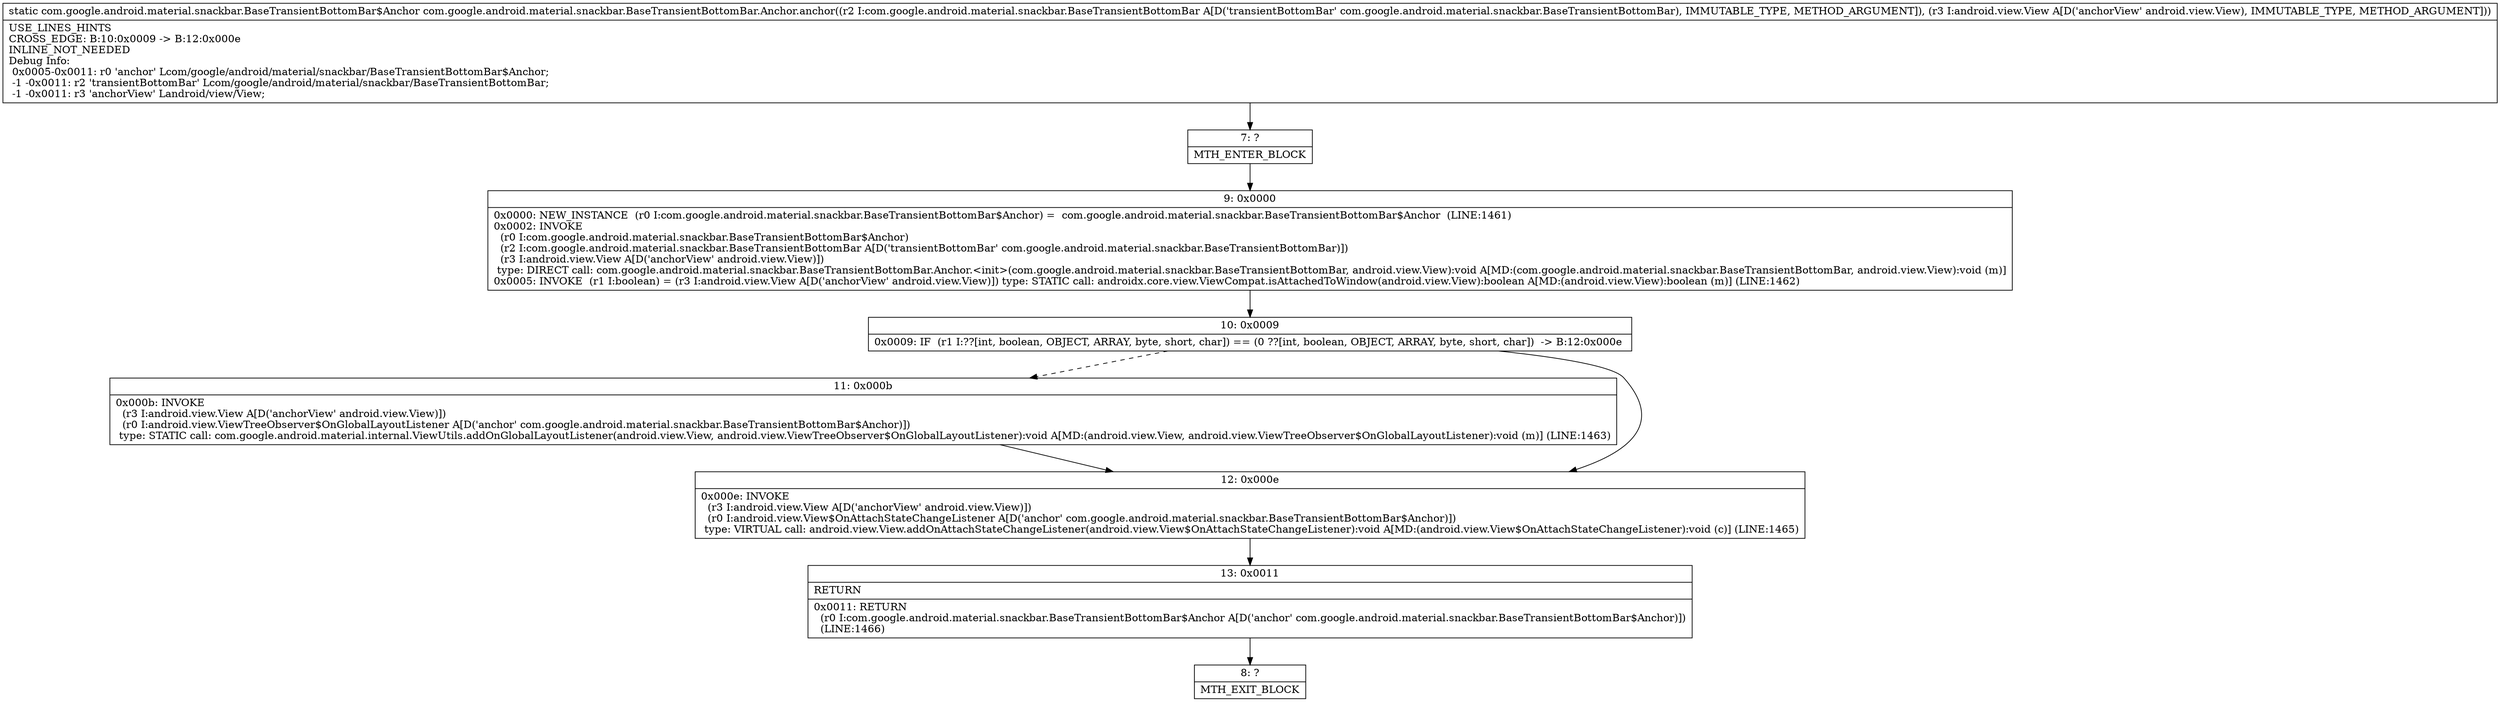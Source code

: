 digraph "CFG forcom.google.android.material.snackbar.BaseTransientBottomBar.Anchor.anchor(Lcom\/google\/android\/material\/snackbar\/BaseTransientBottomBar;Landroid\/view\/View;)Lcom\/google\/android\/material\/snackbar\/BaseTransientBottomBar$Anchor;" {
Node_7 [shape=record,label="{7\:\ ?|MTH_ENTER_BLOCK\l}"];
Node_9 [shape=record,label="{9\:\ 0x0000|0x0000: NEW_INSTANCE  (r0 I:com.google.android.material.snackbar.BaseTransientBottomBar$Anchor) =  com.google.android.material.snackbar.BaseTransientBottomBar$Anchor  (LINE:1461)\l0x0002: INVOKE  \l  (r0 I:com.google.android.material.snackbar.BaseTransientBottomBar$Anchor)\l  (r2 I:com.google.android.material.snackbar.BaseTransientBottomBar A[D('transientBottomBar' com.google.android.material.snackbar.BaseTransientBottomBar)])\l  (r3 I:android.view.View A[D('anchorView' android.view.View)])\l type: DIRECT call: com.google.android.material.snackbar.BaseTransientBottomBar.Anchor.\<init\>(com.google.android.material.snackbar.BaseTransientBottomBar, android.view.View):void A[MD:(com.google.android.material.snackbar.BaseTransientBottomBar, android.view.View):void (m)]\l0x0005: INVOKE  (r1 I:boolean) = (r3 I:android.view.View A[D('anchorView' android.view.View)]) type: STATIC call: androidx.core.view.ViewCompat.isAttachedToWindow(android.view.View):boolean A[MD:(android.view.View):boolean (m)] (LINE:1462)\l}"];
Node_10 [shape=record,label="{10\:\ 0x0009|0x0009: IF  (r1 I:??[int, boolean, OBJECT, ARRAY, byte, short, char]) == (0 ??[int, boolean, OBJECT, ARRAY, byte, short, char])  \-\> B:12:0x000e \l}"];
Node_11 [shape=record,label="{11\:\ 0x000b|0x000b: INVOKE  \l  (r3 I:android.view.View A[D('anchorView' android.view.View)])\l  (r0 I:android.view.ViewTreeObserver$OnGlobalLayoutListener A[D('anchor' com.google.android.material.snackbar.BaseTransientBottomBar$Anchor)])\l type: STATIC call: com.google.android.material.internal.ViewUtils.addOnGlobalLayoutListener(android.view.View, android.view.ViewTreeObserver$OnGlobalLayoutListener):void A[MD:(android.view.View, android.view.ViewTreeObserver$OnGlobalLayoutListener):void (m)] (LINE:1463)\l}"];
Node_12 [shape=record,label="{12\:\ 0x000e|0x000e: INVOKE  \l  (r3 I:android.view.View A[D('anchorView' android.view.View)])\l  (r0 I:android.view.View$OnAttachStateChangeListener A[D('anchor' com.google.android.material.snackbar.BaseTransientBottomBar$Anchor)])\l type: VIRTUAL call: android.view.View.addOnAttachStateChangeListener(android.view.View$OnAttachStateChangeListener):void A[MD:(android.view.View$OnAttachStateChangeListener):void (c)] (LINE:1465)\l}"];
Node_13 [shape=record,label="{13\:\ 0x0011|RETURN\l|0x0011: RETURN  \l  (r0 I:com.google.android.material.snackbar.BaseTransientBottomBar$Anchor A[D('anchor' com.google.android.material.snackbar.BaseTransientBottomBar$Anchor)])\l  (LINE:1466)\l}"];
Node_8 [shape=record,label="{8\:\ ?|MTH_EXIT_BLOCK\l}"];
MethodNode[shape=record,label="{static com.google.android.material.snackbar.BaseTransientBottomBar$Anchor com.google.android.material.snackbar.BaseTransientBottomBar.Anchor.anchor((r2 I:com.google.android.material.snackbar.BaseTransientBottomBar A[D('transientBottomBar' com.google.android.material.snackbar.BaseTransientBottomBar), IMMUTABLE_TYPE, METHOD_ARGUMENT]), (r3 I:android.view.View A[D('anchorView' android.view.View), IMMUTABLE_TYPE, METHOD_ARGUMENT]))  | USE_LINES_HINTS\lCROSS_EDGE: B:10:0x0009 \-\> B:12:0x000e\lINLINE_NOT_NEEDED\lDebug Info:\l  0x0005\-0x0011: r0 'anchor' Lcom\/google\/android\/material\/snackbar\/BaseTransientBottomBar$Anchor;\l  \-1 \-0x0011: r2 'transientBottomBar' Lcom\/google\/android\/material\/snackbar\/BaseTransientBottomBar;\l  \-1 \-0x0011: r3 'anchorView' Landroid\/view\/View;\l}"];
MethodNode -> Node_7;Node_7 -> Node_9;
Node_9 -> Node_10;
Node_10 -> Node_11[style=dashed];
Node_10 -> Node_12;
Node_11 -> Node_12;
Node_12 -> Node_13;
Node_13 -> Node_8;
}


